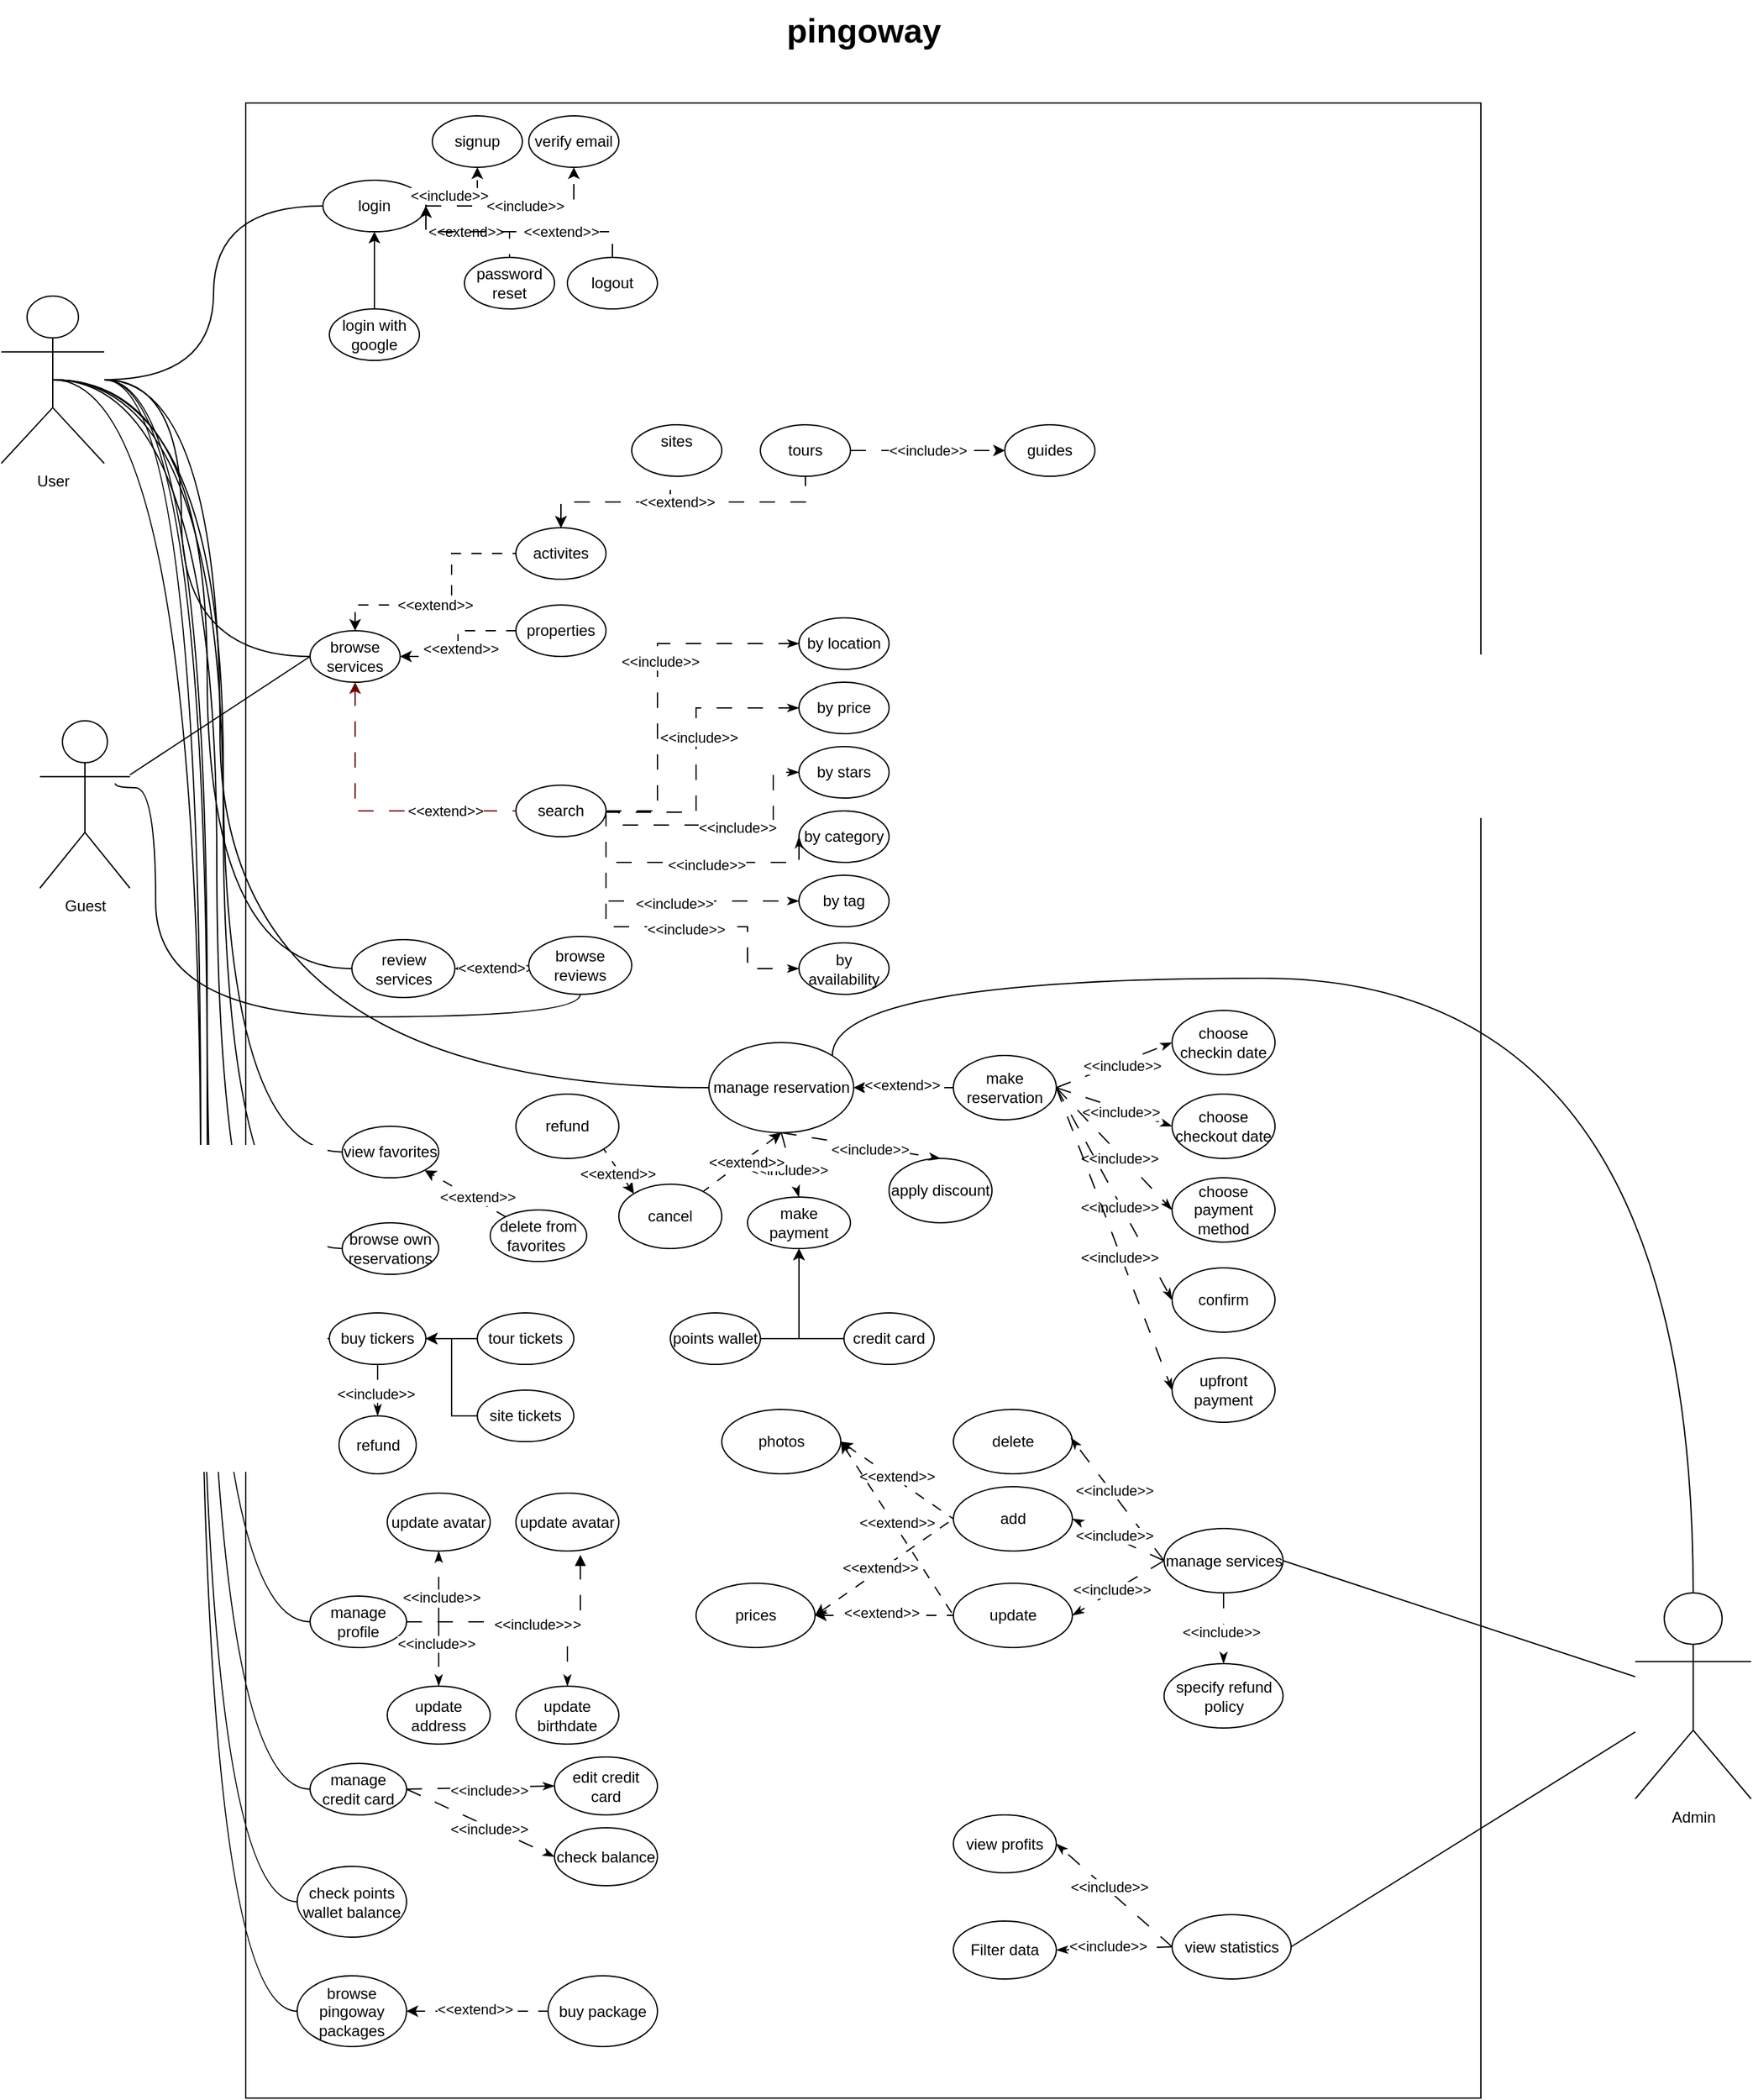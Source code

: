 <mxfile version="24.7.7">
  <diagram name="Page-1" id="PW5pZhOQbbt-pAzsFsGZ">
    <mxGraphModel dx="1273" dy="2009" grid="1" gridSize="10" guides="1" tooltips="1" connect="1" arrows="1" fold="1" page="1" pageScale="1" pageWidth="850" pageHeight="1400" math="0" shadow="0">
      <root>
        <mxCell id="0" />
        <mxCell id="1" parent="0" />
        <mxCell id="0B0eagUAXpEbYrLWP_e4-1" value="User&lt;div&gt;&lt;br&gt;&lt;/div&gt;" style="shape=umlActor;verticalLabelPosition=bottom;verticalAlign=top;html=1;" parent="1" vertex="1">
          <mxGeometry x="80" y="40" width="80" height="130" as="geometry" />
        </mxCell>
        <mxCell id="0B0eagUAXpEbYrLWP_e4-2" value="" style="rounded=0;whiteSpace=wrap;html=1;direction=south;" parent="1" vertex="1">
          <mxGeometry x="270" y="-110" width="960" height="1550" as="geometry" />
        </mxCell>
        <mxCell id="0B0eagUAXpEbYrLWP_e4-3" value="&lt;b style=&quot;font-size: 26px;&quot;&gt;&lt;font style=&quot;font-size: 26px;&quot;&gt;pingoway&lt;/font&gt;&lt;/b&gt;&lt;div style=&quot;font-size: 26px;&quot;&gt;&lt;br&gt;&lt;/div&gt;" style="text;html=1;align=center;verticalAlign=middle;resizable=0;points=[];autosize=1;strokeColor=none;fillColor=none;" parent="1" vertex="1">
          <mxGeometry x="680" y="-190" width="140" height="80" as="geometry" />
        </mxCell>
        <mxCell id="0B0eagUAXpEbYrLWP_e4-8" style="rounded=0;orthogonalLoop=1;jettySize=auto;html=1;entryX=1;entryY=0.5;entryDx=0;entryDy=0;endArrow=none;endFill=0;" parent="1" source="0B0eagUAXpEbYrLWP_e4-9" target="0B0eagUAXpEbYrLWP_e4-55" edge="1">
          <mxGeometry relative="1" as="geometry" />
        </mxCell>
        <mxCell id="f-b0QiF34DkIeUr0SExI-126" style="edgeStyle=orthogonalEdgeStyle;rounded=0;orthogonalLoop=1;jettySize=auto;html=1;entryX=1;entryY=0;entryDx=0;entryDy=0;curved=1;endArrow=none;endFill=0;" parent="1" source="0B0eagUAXpEbYrLWP_e4-9" target="0B0eagUAXpEbYrLWP_e4-32" edge="1">
          <mxGeometry relative="1" as="geometry">
            <Array as="points">
              <mxPoint x="1395" y="570" />
              <mxPoint x="726" y="570" />
            </Array>
          </mxGeometry>
        </mxCell>
        <mxCell id="0B0eagUAXpEbYrLWP_e4-9" value="Admin" style="shape=umlActor;verticalLabelPosition=bottom;verticalAlign=top;html=1;" parent="1" vertex="1">
          <mxGeometry x="1350" y="1047.5" width="90" height="160" as="geometry" />
        </mxCell>
        <mxCell id="0B0eagUAXpEbYrLWP_e4-10" value="" style="edgeStyle=orthogonalEdgeStyle;rounded=0;orthogonalLoop=1;jettySize=auto;html=1;endArrow=none;endFill=0;startArrow=classic;startFill=1;dashed=1;dashPattern=8 8;" parent="1" source="0B0eagUAXpEbYrLWP_e4-16" target="0B0eagUAXpEbYrLWP_e4-18" edge="1">
          <mxGeometry relative="1" as="geometry">
            <Array as="points">
              <mxPoint x="355" y="280" />
              <mxPoint x="430" y="280" />
              <mxPoint x="430" y="240" />
            </Array>
          </mxGeometry>
        </mxCell>
        <mxCell id="0B0eagUAXpEbYrLWP_e4-11" value="&amp;lt;&amp;lt;extend&amp;gt;&amp;gt;" style="edgeLabel;html=1;align=center;verticalAlign=middle;resizable=0;points=[];" parent="0B0eagUAXpEbYrLWP_e4-10" vertex="1" connectable="0">
          <mxGeometry x="-0.12" relative="1" as="geometry">
            <mxPoint as="offset" />
          </mxGeometry>
        </mxCell>
        <mxCell id="0B0eagUAXpEbYrLWP_e4-12" value="" style="edgeStyle=orthogonalEdgeStyle;rounded=0;orthogonalLoop=1;jettySize=auto;html=1;dashed=1;dashPattern=8 8;endArrow=none;endFill=0;startArrow=classic;startFill=1;" parent="1" source="0B0eagUAXpEbYrLWP_e4-16" target="0B0eagUAXpEbYrLWP_e4-19" edge="1">
          <mxGeometry relative="1" as="geometry" />
        </mxCell>
        <mxCell id="0B0eagUAXpEbYrLWP_e4-13" value="&amp;lt;&amp;lt;extend&amp;gt;&amp;gt;" style="edgeLabel;html=1;align=center;verticalAlign=middle;resizable=0;points=[];" parent="0B0eagUAXpEbYrLWP_e4-12" vertex="1" connectable="0">
          <mxGeometry x="-0.067" y="-2" relative="1" as="geometry">
            <mxPoint as="offset" />
          </mxGeometry>
        </mxCell>
        <mxCell id="0B0eagUAXpEbYrLWP_e4-16" value="browse services" style="ellipse;whiteSpace=wrap;html=1;" parent="1" vertex="1">
          <mxGeometry x="320" y="300" width="70" height="40" as="geometry" />
        </mxCell>
        <mxCell id="0B0eagUAXpEbYrLWP_e4-17" value="" style="edgeStyle=orthogonalEdgeStyle;rounded=0;orthogonalLoop=1;jettySize=auto;html=1;endArrow=none;endFill=0;startArrow=classic;startFill=1;dashed=1;dashPattern=12 12;" parent="1" source="0B0eagUAXpEbYrLWP_e4-18" target="0B0eagUAXpEbYrLWP_e4-25" edge="1">
          <mxGeometry relative="1" as="geometry">
            <Array as="points">
              <mxPoint x="515" y="200" />
              <mxPoint x="600" y="200" />
            </Array>
          </mxGeometry>
        </mxCell>
        <mxCell id="0B0eagUAXpEbYrLWP_e4-18" value="activites" style="ellipse;whiteSpace=wrap;html=1;" parent="1" vertex="1">
          <mxGeometry x="480" y="220" width="70" height="40" as="geometry" />
        </mxCell>
        <mxCell id="0B0eagUAXpEbYrLWP_e4-19" value="properties" style="ellipse;whiteSpace=wrap;html=1;" parent="1" vertex="1">
          <mxGeometry x="480" y="280" width="70" height="40" as="geometry" />
        </mxCell>
        <mxCell id="0B0eagUAXpEbYrLWP_e4-21" style="rounded=0;orthogonalLoop=1;jettySize=auto;html=1;entryX=0;entryY=0.5;entryDx=0;entryDy=0;endArrow=none;endFill=0;edgeStyle=orthogonalEdgeStyle;curved=1;" parent="1" source="0B0eagUAXpEbYrLWP_e4-1" target="0B0eagUAXpEbYrLWP_e4-16" edge="1">
          <mxGeometry relative="1" as="geometry">
            <mxPoint x="250" y="250" as="sourcePoint" />
            <mxPoint x="355" y="280" as="targetPoint" />
            <Array as="points">
              <mxPoint x="220" y="105" />
              <mxPoint x="220" y="320" />
            </Array>
          </mxGeometry>
        </mxCell>
        <mxCell id="0B0eagUAXpEbYrLWP_e4-22" value="search" style="ellipse;whiteSpace=wrap;html=1;" parent="1" vertex="1">
          <mxGeometry x="480" y="420" width="70" height="40" as="geometry" />
        </mxCell>
        <mxCell id="0B0eagUAXpEbYrLWP_e4-23" value="" style="edgeStyle=orthogonalEdgeStyle;rounded=0;orthogonalLoop=1;jettySize=auto;html=1;endArrow=none;endFill=0;startArrow=classic;startFill=1;dashed=1;strokeColor=#6F0000;dashPattern=12 12;fillColor=#a20025;" parent="1" source="0B0eagUAXpEbYrLWP_e4-16" target="0B0eagUAXpEbYrLWP_e4-22" edge="1">
          <mxGeometry relative="1" as="geometry">
            <Array as="points">
              <mxPoint x="355" y="440" />
            </Array>
          </mxGeometry>
        </mxCell>
        <mxCell id="0B0eagUAXpEbYrLWP_e4-24" value="&amp;lt;&amp;lt;extend&amp;gt;&amp;gt;" style="edgeLabel;html=1;align=center;verticalAlign=middle;resizable=0;points=[];" parent="0B0eagUAXpEbYrLWP_e4-23" vertex="1" connectable="0">
          <mxGeometry x="0.225" y="3" relative="1" as="geometry">
            <mxPoint x="32" y="3" as="offset" />
          </mxGeometry>
        </mxCell>
        <mxCell id="0B0eagUAXpEbYrLWP_e4-25" value="sites&lt;div&gt;&lt;br&gt;&lt;/div&gt;" style="ellipse;whiteSpace=wrap;html=1;" parent="1" vertex="1">
          <mxGeometry x="570" y="140" width="70" height="40" as="geometry" />
        </mxCell>
        <mxCell id="0B0eagUAXpEbYrLWP_e4-26" value="" style="edgeStyle=orthogonalEdgeStyle;rounded=0;orthogonalLoop=1;jettySize=auto;html=1;dashed=1;dashPattern=12 12;" parent="1" source="0B0eagUAXpEbYrLWP_e4-28" target="0B0eagUAXpEbYrLWP_e4-31" edge="1">
          <mxGeometry relative="1" as="geometry" />
        </mxCell>
        <mxCell id="0B0eagUAXpEbYrLWP_e4-27" value="&amp;lt;&amp;lt;include&amp;gt;&amp;gt;" style="edgeLabel;html=1;align=center;verticalAlign=middle;resizable=0;points=[];" parent="0B0eagUAXpEbYrLWP_e4-26" vertex="1" connectable="0">
          <mxGeometry x="0.367" relative="1" as="geometry">
            <mxPoint x="-22" as="offset" />
          </mxGeometry>
        </mxCell>
        <mxCell id="0B0eagUAXpEbYrLWP_e4-28" value="tours" style="ellipse;whiteSpace=wrap;html=1;" parent="1" vertex="1">
          <mxGeometry x="670" y="140" width="70" height="40" as="geometry" />
        </mxCell>
        <mxCell id="0B0eagUAXpEbYrLWP_e4-29" value="" style="edgeStyle=orthogonalEdgeStyle;rounded=0;orthogonalLoop=1;jettySize=auto;html=1;endArrow=none;endFill=0;startArrow=classic;startFill=1;dashed=1;dashPattern=12 12;entryX=0.5;entryY=1;entryDx=0;entryDy=0;exitX=0.5;exitY=0;exitDx=0;exitDy=0;" parent="1" source="0B0eagUAXpEbYrLWP_e4-18" target="0B0eagUAXpEbYrLWP_e4-28" edge="1">
          <mxGeometry relative="1" as="geometry">
            <mxPoint x="590" y="240" as="sourcePoint" />
            <mxPoint x="675" y="200" as="targetPoint" />
            <Array as="points">
              <mxPoint x="515" y="200" />
              <mxPoint x="705" y="200" />
            </Array>
          </mxGeometry>
        </mxCell>
        <mxCell id="0B0eagUAXpEbYrLWP_e4-30" value="&amp;lt;&amp;lt;extend&amp;gt;&amp;gt;" style="edgeLabel;html=1;align=center;verticalAlign=middle;resizable=0;points=[];" parent="0B0eagUAXpEbYrLWP_e4-29" vertex="1" connectable="0">
          <mxGeometry x="0.151" y="-3" relative="1" as="geometry">
            <mxPoint x="-23" y="-3" as="offset" />
          </mxGeometry>
        </mxCell>
        <mxCell id="0B0eagUAXpEbYrLWP_e4-31" value="guides" style="ellipse;whiteSpace=wrap;html=1;" parent="1" vertex="1">
          <mxGeometry x="860" y="140" width="70" height="40" as="geometry" />
        </mxCell>
        <mxCell id="0B0eagUAXpEbYrLWP_e4-32" value="manage reservation" style="ellipse;whiteSpace=wrap;html=1;" parent="1" vertex="1">
          <mxGeometry x="630" y="620" width="112.5" height="70" as="geometry" />
        </mxCell>
        <mxCell id="0B0eagUAXpEbYrLWP_e4-33" style="rounded=0;orthogonalLoop=1;jettySize=auto;html=1;entryX=0;entryY=0.5;entryDx=0;entryDy=0;endArrow=none;endFill=0;edgeStyle=orthogonalEdgeStyle;curved=1;" parent="1" source="0B0eagUAXpEbYrLWP_e4-1" target="0B0eagUAXpEbYrLWP_e4-32" edge="1">
          <mxGeometry relative="1" as="geometry">
            <Array as="points">
              <mxPoint x="250" y="105" />
              <mxPoint x="250" y="655" />
            </Array>
          </mxGeometry>
        </mxCell>
        <mxCell id="0B0eagUAXpEbYrLWP_e4-34" value="make payment" style="ellipse;whiteSpace=wrap;html=1;" parent="1" vertex="1">
          <mxGeometry x="660" y="740" width="80" height="40" as="geometry" />
        </mxCell>
        <mxCell id="0B0eagUAXpEbYrLWP_e4-36" value="login" style="ellipse;whiteSpace=wrap;html=1;" parent="1" vertex="1">
          <mxGeometry x="330" y="-50" width="80" height="40" as="geometry" />
        </mxCell>
        <mxCell id="0B0eagUAXpEbYrLWP_e4-37" style="rounded=0;orthogonalLoop=1;jettySize=auto;html=1;entryX=0;entryY=0.5;entryDx=0;entryDy=0;endArrow=none;endFill=0;edgeStyle=orthogonalEdgeStyle;curved=1;" parent="1" source="0B0eagUAXpEbYrLWP_e4-1" target="0B0eagUAXpEbYrLWP_e4-36" edge="1">
          <mxGeometry relative="1" as="geometry">
            <mxPoint x="240" y="290" as="sourcePoint" />
          </mxGeometry>
        </mxCell>
        <mxCell id="0B0eagUAXpEbYrLWP_e4-38" style="edgeStyle=orthogonalEdgeStyle;rounded=0;orthogonalLoop=1;jettySize=auto;html=1;entryX=0.5;entryY=1;entryDx=0;entryDy=0;" parent="1" source="0B0eagUAXpEbYrLWP_e4-39" target="0B0eagUAXpEbYrLWP_e4-34" edge="1">
          <mxGeometry relative="1" as="geometry">
            <Array as="points">
              <mxPoint x="700" y="850" />
            </Array>
          </mxGeometry>
        </mxCell>
        <mxCell id="0B0eagUAXpEbYrLWP_e4-39" value="credit card" style="ellipse;whiteSpace=wrap;html=1;" parent="1" vertex="1">
          <mxGeometry x="735" y="830" width="70" height="40" as="geometry" />
        </mxCell>
        <mxCell id="0B0eagUAXpEbYrLWP_e4-40" style="edgeStyle=orthogonalEdgeStyle;rounded=0;orthogonalLoop=1;jettySize=auto;html=1;entryX=0.5;entryY=1;entryDx=0;entryDy=0;exitX=1;exitY=0.5;exitDx=0;exitDy=0;" parent="1" source="0B0eagUAXpEbYrLWP_e4-41" target="0B0eagUAXpEbYrLWP_e4-34" edge="1">
          <mxGeometry relative="1" as="geometry">
            <mxPoint x="687.5" y="830" as="targetPoint" />
            <Array as="points">
              <mxPoint x="700" y="850" />
            </Array>
          </mxGeometry>
        </mxCell>
        <mxCell id="0B0eagUAXpEbYrLWP_e4-41" value="points wallet" style="ellipse;whiteSpace=wrap;html=1;" parent="1" vertex="1">
          <mxGeometry x="600" y="830" width="70" height="40" as="geometry" />
        </mxCell>
        <mxCell id="0B0eagUAXpEbYrLWP_e4-42" value="manage profile" style="ellipse;whiteSpace=wrap;html=1;" parent="1" vertex="1">
          <mxGeometry x="320" y="1050" width="75" height="40" as="geometry" />
        </mxCell>
        <mxCell id="0B0eagUAXpEbYrLWP_e4-43" style="rounded=0;orthogonalLoop=1;jettySize=auto;html=1;entryX=0;entryY=0.5;entryDx=0;entryDy=0;endArrow=none;endFill=0;edgeStyle=orthogonalEdgeStyle;curved=1;" parent="1" source="0B0eagUAXpEbYrLWP_e4-1" target="0B0eagUAXpEbYrLWP_e4-42" edge="1">
          <mxGeometry relative="1" as="geometry" />
        </mxCell>
        <mxCell id="0B0eagUAXpEbYrLWP_e4-45" value="" style="edgeStyle=orthogonalEdgeStyle;rounded=0;orthogonalLoop=1;jettySize=auto;html=1;endArrow=none;endFill=0;startArrow=classic;startFill=1;dashed=1;dashPattern=12 12;" parent="1" source="0B0eagUAXpEbYrLWP_e4-47" target="0B0eagUAXpEbYrLWP_e4-54" edge="1">
          <mxGeometry relative="1" as="geometry" />
        </mxCell>
        <mxCell id="0B0eagUAXpEbYrLWP_e4-46" value="&amp;lt;&amp;lt;extend&amp;gt;&amp;gt;" style="edgeLabel;html=1;align=center;verticalAlign=middle;resizable=0;points=[];" parent="0B0eagUAXpEbYrLWP_e4-45" vertex="1" connectable="0">
          <mxGeometry x="0.117" y="-2" relative="1" as="geometry">
            <mxPoint as="offset" />
          </mxGeometry>
        </mxCell>
        <mxCell id="0B0eagUAXpEbYrLWP_e4-47" value="review services" style="ellipse;whiteSpace=wrap;html=1;" parent="1" vertex="1">
          <mxGeometry x="352.5" y="540" width="80" height="45" as="geometry" />
        </mxCell>
        <mxCell id="0B0eagUAXpEbYrLWP_e4-49" style="rounded=0;orthogonalLoop=1;jettySize=auto;html=1;entryX=0.5;entryY=0.5;entryDx=0;entryDy=0;entryPerimeter=0;endArrow=none;endFill=0;edgeStyle=orthogonalEdgeStyle;curved=1;" parent="1" source="0B0eagUAXpEbYrLWP_e4-47" target="0B0eagUAXpEbYrLWP_e4-1" edge="1">
          <mxGeometry relative="1" as="geometry">
            <Array as="points">
              <mxPoint x="240" y="563" />
              <mxPoint x="240" y="105" />
            </Array>
          </mxGeometry>
        </mxCell>
        <mxCell id="0B0eagUAXpEbYrLWP_e4-50" value="" style="rounded=0;orthogonalLoop=1;jettySize=auto;html=1;endArrow=none;endFill=0;entryX=1;entryY=0.5;entryDx=0;entryDy=0;" parent="1" source="0B0eagUAXpEbYrLWP_e4-9" target="f-b0QiF34DkIeUr0SExI-119" edge="1">
          <mxGeometry relative="1" as="geometry">
            <mxPoint x="1030" y="1150.5" as="sourcePoint" />
            <mxPoint x="1330" y="1020" as="targetPoint" />
          </mxGeometry>
        </mxCell>
        <mxCell id="0B0eagUAXpEbYrLWP_e4-52" value="browse own&lt;div&gt;reservations&lt;/div&gt;" style="ellipse;whiteSpace=wrap;html=1;" parent="1" vertex="1">
          <mxGeometry x="345" y="760" width="75" height="40" as="geometry" />
        </mxCell>
        <mxCell id="0B0eagUAXpEbYrLWP_e4-53" style="rounded=0;orthogonalLoop=1;jettySize=auto;html=1;entryX=0;entryY=0.5;entryDx=0;entryDy=0;endArrow=none;endFill=0;exitX=0.5;exitY=0.5;exitDx=0;exitDy=0;exitPerimeter=0;edgeStyle=orthogonalEdgeStyle;curved=1;" parent="1" source="0B0eagUAXpEbYrLWP_e4-1" target="0B0eagUAXpEbYrLWP_e4-52" edge="1">
          <mxGeometry relative="1" as="geometry">
            <mxPoint x="212" y="110" as="sourcePoint" />
          </mxGeometry>
        </mxCell>
        <mxCell id="0B0eagUAXpEbYrLWP_e4-54" value="browse reviews" style="ellipse;whiteSpace=wrap;html=1;" parent="1" vertex="1">
          <mxGeometry x="490" y="537.5" width="80" height="45" as="geometry" />
        </mxCell>
        <mxCell id="0B0eagUAXpEbYrLWP_e4-55" value="view statistics" style="ellipse;whiteSpace=wrap;html=1;" parent="1" vertex="1">
          <mxGeometry x="990" y="1297.5" width="92.5" height="50" as="geometry" />
        </mxCell>
        <mxCell id="7iT_NpZirMBeT9E2yEck-1" value="" style="edgeStyle=orthogonalEdgeStyle;rounded=0;orthogonalLoop=1;jettySize=auto;html=1;endArrow=classicThin;endFill=1;startArrow=none;startFill=0;dashed=1;dashPattern=12 12;exitX=1;exitY=0.5;exitDx=0;exitDy=0;" parent="1" source="0B0eagUAXpEbYrLWP_e4-42" target="7iT_NpZirMBeT9E2yEck-3" edge="1">
          <mxGeometry relative="1" as="geometry">
            <mxPoint x="464" y="970" as="sourcePoint" />
          </mxGeometry>
        </mxCell>
        <mxCell id="7iT_NpZirMBeT9E2yEck-2" value="&amp;lt;&amp;lt;include&amp;gt;&amp;gt;" style="edgeLabel;html=1;align=center;verticalAlign=middle;resizable=0;points=[];" parent="7iT_NpZirMBeT9E2yEck-1" vertex="1" connectable="0">
          <mxGeometry x="0.117" y="-2" relative="1" as="geometry">
            <mxPoint as="offset" />
          </mxGeometry>
        </mxCell>
        <mxCell id="7iT_NpZirMBeT9E2yEck-3" value="update avatar" style="ellipse;whiteSpace=wrap;html=1;" parent="1" vertex="1">
          <mxGeometry x="380" y="970" width="80" height="45" as="geometry" />
        </mxCell>
        <mxCell id="f-b0QiF34DkIeUr0SExI-2" value="update avatar" style="ellipse;whiteSpace=wrap;html=1;" parent="1" vertex="1">
          <mxGeometry x="480" y="970" width="80" height="45" as="geometry" />
        </mxCell>
        <mxCell id="f-b0QiF34DkIeUr0SExI-4" value="" style="edgeStyle=orthogonalEdgeStyle;rounded=0;orthogonalLoop=1;jettySize=auto;html=1;endArrow=block;endFill=1;startArrow=none;startFill=0;dashed=1;dashPattern=12 12;entryX=0.626;entryY=1.067;entryDx=0;entryDy=0;entryPerimeter=0;exitX=1;exitY=0.5;exitDx=0;exitDy=0;" parent="1" source="0B0eagUAXpEbYrLWP_e4-42" target="f-b0QiF34DkIeUr0SExI-2" edge="1">
          <mxGeometry relative="1" as="geometry">
            <mxPoint x="487.5" y="1080" as="sourcePoint" />
            <mxPoint x="524.5" y="1020" as="targetPoint" />
          </mxGeometry>
        </mxCell>
        <mxCell id="f-b0QiF34DkIeUr0SExI-5" value="&amp;lt;&amp;lt;include&amp;gt;&amp;gt;" style="edgeLabel;html=1;align=center;verticalAlign=middle;resizable=0;points=[];" parent="f-b0QiF34DkIeUr0SExI-4" vertex="1" connectable="0">
          <mxGeometry x="0.117" y="-2" relative="1" as="geometry">
            <mxPoint as="offset" />
          </mxGeometry>
        </mxCell>
        <mxCell id="f-b0QiF34DkIeUr0SExI-6" value="update address" style="ellipse;whiteSpace=wrap;html=1;" parent="1" vertex="1">
          <mxGeometry x="380" y="1120" width="80" height="45" as="geometry" />
        </mxCell>
        <mxCell id="f-b0QiF34DkIeUr0SExI-7" value="" style="edgeStyle=orthogonalEdgeStyle;rounded=0;orthogonalLoop=1;jettySize=auto;html=1;endArrow=classicThin;endFill=1;startArrow=none;startFill=0;dashed=1;dashPattern=12 12;exitX=1;exitY=0.5;exitDx=0;exitDy=0;" parent="1" source="0B0eagUAXpEbYrLWP_e4-42" target="f-b0QiF34DkIeUr0SExI-6" edge="1">
          <mxGeometry relative="1" as="geometry">
            <mxPoint x="474.5" y="1142" as="sourcePoint" />
            <mxPoint x="609.5" y="1090" as="targetPoint" />
          </mxGeometry>
        </mxCell>
        <mxCell id="f-b0QiF34DkIeUr0SExI-8" value="&amp;lt;&amp;lt;include&amp;gt;&amp;gt;" style="edgeLabel;html=1;align=center;verticalAlign=middle;resizable=0;points=[];" parent="f-b0QiF34DkIeUr0SExI-7" vertex="1" connectable="0">
          <mxGeometry x="0.117" y="-2" relative="1" as="geometry">
            <mxPoint as="offset" />
          </mxGeometry>
        </mxCell>
        <mxCell id="f-b0QiF34DkIeUr0SExI-9" value="update birthdate" style="ellipse;whiteSpace=wrap;html=1;" parent="1" vertex="1">
          <mxGeometry x="480" y="1120" width="80" height="45" as="geometry" />
        </mxCell>
        <mxCell id="f-b0QiF34DkIeUr0SExI-10" value="" style="edgeStyle=orthogonalEdgeStyle;rounded=0;orthogonalLoop=1;jettySize=auto;html=1;endArrow=classicThin;endFill=1;startArrow=none;startFill=0;dashed=1;dashPattern=12 12;" parent="1" source="0B0eagUAXpEbYrLWP_e4-42" target="f-b0QiF34DkIeUr0SExI-9" edge="1">
          <mxGeometry relative="1" as="geometry">
            <mxPoint x="454.49" y="1090" as="sourcePoint" />
            <mxPoint x="479.49" y="1140" as="targetPoint" />
          </mxGeometry>
        </mxCell>
        <mxCell id="f-b0QiF34DkIeUr0SExI-11" value="&amp;lt;&amp;lt;include&amp;gt;&amp;gt;" style="edgeLabel;html=1;align=center;verticalAlign=middle;resizable=0;points=[];" parent="f-b0QiF34DkIeUr0SExI-10" vertex="1" connectable="0">
          <mxGeometry x="0.117" y="-2" relative="1" as="geometry">
            <mxPoint as="offset" />
          </mxGeometry>
        </mxCell>
        <mxCell id="f-b0QiF34DkIeUr0SExI-13" style="rounded=0;orthogonalLoop=1;jettySize=auto;html=1;entryX=0;entryY=0.5;entryDx=0;entryDy=0;startArrow=none;startFill=0;endArrow=none;endFill=0;" parent="1" source="f-b0QiF34DkIeUr0SExI-12" target="0B0eagUAXpEbYrLWP_e4-16" edge="1">
          <mxGeometry relative="1" as="geometry" />
        </mxCell>
        <mxCell id="f-b0QiF34DkIeUr0SExI-12" value="&lt;div&gt;Guest&lt;/div&gt;&lt;div&gt;&lt;br&gt;&lt;/div&gt;" style="shape=umlActor;verticalLabelPosition=bottom;verticalAlign=top;html=1;" parent="1" vertex="1">
          <mxGeometry x="110" y="370" width="70" height="130" as="geometry" />
        </mxCell>
        <mxCell id="f-b0QiF34DkIeUr0SExI-14" style="rounded=0;orthogonalLoop=1;jettySize=auto;html=1;startArrow=none;startFill=0;exitX=0.836;exitY=0.374;exitDx=0;exitDy=0;exitPerimeter=0;endArrow=none;endFill=0;edgeStyle=orthogonalEdgeStyle;curved=1;entryX=0.5;entryY=1;entryDx=0;entryDy=0;" parent="1" source="f-b0QiF34DkIeUr0SExI-12" target="0B0eagUAXpEbYrLWP_e4-54" edge="1">
          <mxGeometry relative="1" as="geometry">
            <mxPoint x="210" y="392" as="sourcePoint" />
            <mxPoint x="330" y="330" as="targetPoint" />
            <Array as="points">
              <mxPoint x="200" y="422" />
              <mxPoint x="200" y="600" />
              <mxPoint x="530" y="600" />
            </Array>
          </mxGeometry>
        </mxCell>
        <mxCell id="f-b0QiF34DkIeUr0SExI-15" value="&lt;div&gt;signup&lt;/div&gt;" style="ellipse;whiteSpace=wrap;html=1;" parent="1" vertex="1">
          <mxGeometry x="415" y="-100" width="70" height="40" as="geometry" />
        </mxCell>
        <mxCell id="f-b0QiF34DkIeUr0SExI-16" value="" style="edgeStyle=orthogonalEdgeStyle;rounded=0;orthogonalLoop=1;jettySize=auto;html=1;dashed=1;dashPattern=12 12;entryX=0.5;entryY=1;entryDx=0;entryDy=0;" parent="1" source="0B0eagUAXpEbYrLWP_e4-36" target="f-b0QiF34DkIeUr0SExI-15" edge="1">
          <mxGeometry relative="1" as="geometry">
            <mxPoint x="490" y="-1" as="sourcePoint" />
            <mxPoint x="610" y="-1" as="targetPoint" />
          </mxGeometry>
        </mxCell>
        <mxCell id="f-b0QiF34DkIeUr0SExI-17" value="&amp;lt;&amp;lt;include&amp;gt;&amp;gt;" style="edgeLabel;html=1;align=center;verticalAlign=middle;resizable=0;points=[];" parent="f-b0QiF34DkIeUr0SExI-16" vertex="1" connectable="0">
          <mxGeometry x="0.367" relative="1" as="geometry">
            <mxPoint x="-22" as="offset" />
          </mxGeometry>
        </mxCell>
        <mxCell id="f-b0QiF34DkIeUr0SExI-18" value="&lt;div&gt;verify email&lt;/div&gt;" style="ellipse;whiteSpace=wrap;html=1;" parent="1" vertex="1">
          <mxGeometry x="490" y="-100" width="70" height="40" as="geometry" />
        </mxCell>
        <mxCell id="f-b0QiF34DkIeUr0SExI-19" value="" style="edgeStyle=orthogonalEdgeStyle;rounded=0;orthogonalLoop=1;jettySize=auto;html=1;dashed=1;dashPattern=12 12;entryX=0.5;entryY=1;entryDx=0;entryDy=0;exitX=1;exitY=0.5;exitDx=0;exitDy=0;" parent="1" source="0B0eagUAXpEbYrLWP_e4-36" target="f-b0QiF34DkIeUr0SExI-18" edge="1">
          <mxGeometry relative="1" as="geometry">
            <mxPoint x="475" y="10" as="sourcePoint" />
            <mxPoint x="710" y="149" as="targetPoint" />
            <Array as="points">
              <mxPoint x="525" y="-30" />
            </Array>
          </mxGeometry>
        </mxCell>
        <mxCell id="f-b0QiF34DkIeUr0SExI-20" value="&amp;lt;&amp;lt;include&amp;gt;&amp;gt;" style="edgeLabel;html=1;align=center;verticalAlign=middle;resizable=0;points=[];" parent="f-b0QiF34DkIeUr0SExI-19" vertex="1" connectable="0">
          <mxGeometry x="0.367" relative="1" as="geometry">
            <mxPoint x="-22" as="offset" />
          </mxGeometry>
        </mxCell>
        <mxCell id="f-b0QiF34DkIeUr0SExI-24" value="&lt;div&gt;password reset&lt;/div&gt;" style="ellipse;whiteSpace=wrap;html=1;" parent="1" vertex="1">
          <mxGeometry x="440" y="10" width="70" height="40" as="geometry" />
        </mxCell>
        <mxCell id="f-b0QiF34DkIeUr0SExI-26" value="" style="edgeStyle=orthogonalEdgeStyle;rounded=0;orthogonalLoop=1;jettySize=auto;html=1;endArrow=none;endFill=0;startArrow=classic;startFill=1;dashed=1;dashPattern=12 12;entryX=0.5;entryY=0;entryDx=0;entryDy=0;exitX=1;exitY=0.5;exitDx=0;exitDy=0;" parent="1" source="0B0eagUAXpEbYrLWP_e4-36" target="f-b0QiF34DkIeUr0SExI-24" edge="1">
          <mxGeometry relative="1" as="geometry">
            <mxPoint x="349.99" y="110" as="sourcePoint" />
            <mxPoint x="539.99" y="70" as="targetPoint" />
            <Array as="points">
              <mxPoint x="410" y="-10" />
              <mxPoint x="475" y="-10" />
            </Array>
          </mxGeometry>
        </mxCell>
        <mxCell id="f-b0QiF34DkIeUr0SExI-27" value="&amp;lt;&amp;lt;extend&amp;gt;&amp;gt;" style="edgeLabel;html=1;align=center;verticalAlign=middle;resizable=0;points=[];" parent="f-b0QiF34DkIeUr0SExI-26" vertex="1" connectable="0">
          <mxGeometry x="0.151" y="-3" relative="1" as="geometry">
            <mxPoint x="-10" y="-3" as="offset" />
          </mxGeometry>
        </mxCell>
        <mxCell id="f-b0QiF34DkIeUr0SExI-28" value="&lt;div&gt;logout&lt;/div&gt;" style="ellipse;whiteSpace=wrap;html=1;" parent="1" vertex="1">
          <mxGeometry x="520" y="10" width="70" height="40" as="geometry" />
        </mxCell>
        <mxCell id="f-b0QiF34DkIeUr0SExI-29" value="" style="edgeStyle=orthogonalEdgeStyle;rounded=0;orthogonalLoop=1;jettySize=auto;html=1;endArrow=none;endFill=0;startArrow=classic;startFill=1;dashed=1;dashPattern=12 12;entryX=0.5;entryY=0;entryDx=0;entryDy=0;exitX=1;exitY=0.5;exitDx=0;exitDy=0;" parent="1" source="0B0eagUAXpEbYrLWP_e4-36" target="f-b0QiF34DkIeUr0SExI-28" edge="1">
          <mxGeometry relative="1" as="geometry">
            <mxPoint x="504.98" y="-30" as="sourcePoint" />
            <mxPoint x="569.98" y="10" as="targetPoint" />
            <Array as="points">
              <mxPoint x="410" y="-10" />
              <mxPoint x="555" y="-10" />
            </Array>
          </mxGeometry>
        </mxCell>
        <mxCell id="f-b0QiF34DkIeUr0SExI-30" value="&amp;lt;&amp;lt;extend&amp;gt;&amp;gt;" style="edgeLabel;html=1;align=center;verticalAlign=middle;resizable=0;points=[];" parent="f-b0QiF34DkIeUr0SExI-29" vertex="1" connectable="0">
          <mxGeometry x="0.151" y="-3" relative="1" as="geometry">
            <mxPoint x="18" y="-3" as="offset" />
          </mxGeometry>
        </mxCell>
        <mxCell id="f-b0QiF34DkIeUr0SExI-34" style="edgeStyle=orthogonalEdgeStyle;rounded=0;orthogonalLoop=1;jettySize=auto;html=1;entryX=0.5;entryY=1;entryDx=0;entryDy=0;" parent="1" source="f-b0QiF34DkIeUr0SExI-31" target="0B0eagUAXpEbYrLWP_e4-36" edge="1">
          <mxGeometry relative="1" as="geometry" />
        </mxCell>
        <mxCell id="f-b0QiF34DkIeUr0SExI-31" value="&lt;div&gt;login with google&lt;/div&gt;" style="ellipse;whiteSpace=wrap;html=1;" parent="1" vertex="1">
          <mxGeometry x="335" y="50" width="70" height="40" as="geometry" />
        </mxCell>
        <mxCell id="f-b0QiF34DkIeUr0SExI-35" value="by category&lt;span style=&quot;color: rgba(0, 0, 0, 0); font-family: monospace; font-size: 0px; text-align: start; text-wrap: nowrap;&quot;&gt;%3CmxGraphModel%3E%3Croot%3E%3CmxCell%20id%3D%220%22%2F%3E%3CmxCell%20id%3D%221%22%20parent%3D%220%22%2F%3E%3CmxCell%20id%3D%222%22%20value%3D%22search%22%20style%3D%22ellipse%3BwhiteSpace%3Dwrap%3Bhtml%3D1%3B%22%20vertex%3D%221%22%20parent%3D%221%22%3E%3CmxGeometry%20x%3D%22480%22%20y%3D%22420%22%20width%3D%2270%22%20height%3D%2240%22%20as%3D%22geometry%22%2F%3E%3C%2FmxCell%3E%3C%2Froot%3E%3C%2FmxGraphModel%3E&lt;/span&gt;" style="ellipse;whiteSpace=wrap;html=1;" parent="1" vertex="1">
          <mxGeometry x="700" y="440" width="70" height="40" as="geometry" />
        </mxCell>
        <mxCell id="f-b0QiF34DkIeUr0SExI-36" value="by tag" style="ellipse;whiteSpace=wrap;html=1;" parent="1" vertex="1">
          <mxGeometry x="700" y="490" width="70" height="40" as="geometry" />
        </mxCell>
        <mxCell id="f-b0QiF34DkIeUr0SExI-37" value="by availability" style="ellipse;whiteSpace=wrap;html=1;" parent="1" vertex="1">
          <mxGeometry x="700" y="542.5" width="70" height="40" as="geometry" />
        </mxCell>
        <mxCell id="f-b0QiF34DkIeUr0SExI-38" value="by stars" style="ellipse;whiteSpace=wrap;html=1;" parent="1" vertex="1">
          <mxGeometry x="700" y="390" width="70" height="40" as="geometry" />
        </mxCell>
        <mxCell id="f-b0QiF34DkIeUr0SExI-39" value="by price" style="ellipse;whiteSpace=wrap;html=1;" parent="1" vertex="1">
          <mxGeometry x="700" y="340" width="70" height="40" as="geometry" />
        </mxCell>
        <mxCell id="f-b0QiF34DkIeUr0SExI-40" value="by location" style="ellipse;whiteSpace=wrap;html=1;" parent="1" vertex="1">
          <mxGeometry x="700" y="290" width="70" height="40" as="geometry" />
        </mxCell>
        <mxCell id="f-b0QiF34DkIeUr0SExI-41" value="" style="edgeStyle=orthogonalEdgeStyle;rounded=0;orthogonalLoop=1;jettySize=auto;html=1;endArrow=classicThin;endFill=1;startArrow=none;startFill=0;dashed=1;dashPattern=12 12;entryX=0;entryY=0.5;entryDx=0;entryDy=0;exitX=1;exitY=0.5;exitDx=0;exitDy=0;" parent="1" source="0B0eagUAXpEbYrLWP_e4-22" target="f-b0QiF34DkIeUr0SExI-40" edge="1">
          <mxGeometry relative="1" as="geometry">
            <mxPoint x="472" y="470" as="sourcePoint" />
            <mxPoint x="597" y="520" as="targetPoint" />
            <Array as="points">
              <mxPoint x="590" y="440" />
              <mxPoint x="590" y="310" />
            </Array>
          </mxGeometry>
        </mxCell>
        <mxCell id="f-b0QiF34DkIeUr0SExI-42" value="&amp;lt;&amp;lt;include&amp;gt;&amp;gt;" style="edgeLabel;html=1;align=center;verticalAlign=middle;resizable=0;points=[];" parent="f-b0QiF34DkIeUr0SExI-41" vertex="1" connectable="0">
          <mxGeometry x="0.117" y="-2" relative="1" as="geometry">
            <mxPoint as="offset" />
          </mxGeometry>
        </mxCell>
        <mxCell id="f-b0QiF34DkIeUr0SExI-43" value="" style="edgeStyle=orthogonalEdgeStyle;rounded=0;orthogonalLoop=1;jettySize=auto;html=1;endArrow=classicThin;endFill=1;startArrow=none;startFill=0;dashed=1;dashPattern=12 12;entryX=0;entryY=0.5;entryDx=0;entryDy=0;" parent="1" target="f-b0QiF34DkIeUr0SExI-39" edge="1">
          <mxGeometry relative="1" as="geometry">
            <mxPoint x="550" y="440" as="sourcePoint" />
            <mxPoint x="640" y="320" as="targetPoint" />
            <Array as="points">
              <mxPoint x="550" y="441" />
              <mxPoint x="620" y="441" />
              <mxPoint x="620" y="360" />
            </Array>
          </mxGeometry>
        </mxCell>
        <mxCell id="f-b0QiF34DkIeUr0SExI-44" value="&amp;lt;&amp;lt;include&amp;gt;&amp;gt;" style="edgeLabel;html=1;align=center;verticalAlign=middle;resizable=0;points=[];" parent="f-b0QiF34DkIeUr0SExI-43" vertex="1" connectable="0">
          <mxGeometry x="0.117" y="-2" relative="1" as="geometry">
            <mxPoint as="offset" />
          </mxGeometry>
        </mxCell>
        <mxCell id="f-b0QiF34DkIeUr0SExI-45" value="" style="edgeStyle=orthogonalEdgeStyle;rounded=0;orthogonalLoop=1;jettySize=auto;html=1;endArrow=classicThin;endFill=1;startArrow=none;startFill=0;dashed=1;dashPattern=12 12;entryX=0;entryY=0.5;entryDx=0;entryDy=0;exitX=1;exitY=0.5;exitDx=0;exitDy=0;" parent="1" source="0B0eagUAXpEbYrLWP_e4-22" target="f-b0QiF34DkIeUr0SExI-38" edge="1">
          <mxGeometry relative="1" as="geometry">
            <mxPoint x="560" y="450" as="sourcePoint" />
            <mxPoint x="710" y="370" as="targetPoint" />
            <Array as="points">
              <mxPoint x="560" y="440" />
              <mxPoint x="560" y="451" />
              <mxPoint x="680" y="451" />
              <mxPoint x="680" y="410" />
            </Array>
          </mxGeometry>
        </mxCell>
        <mxCell id="f-b0QiF34DkIeUr0SExI-46" value="&amp;lt;&amp;lt;include&amp;gt;&amp;gt;" style="edgeLabel;html=1;align=center;verticalAlign=middle;resizable=0;points=[];" parent="f-b0QiF34DkIeUr0SExI-45" vertex="1" connectable="0">
          <mxGeometry x="0.117" y="-2" relative="1" as="geometry">
            <mxPoint as="offset" />
          </mxGeometry>
        </mxCell>
        <mxCell id="f-b0QiF34DkIeUr0SExI-47" value="" style="edgeStyle=orthogonalEdgeStyle;rounded=0;orthogonalLoop=1;jettySize=auto;html=1;endArrow=classicThin;endFill=1;startArrow=none;startFill=0;dashed=1;dashPattern=12 12;entryX=0;entryY=0.5;entryDx=0;entryDy=0;exitX=1;exitY=0.5;exitDx=0;exitDy=0;" parent="1" source="0B0eagUAXpEbYrLWP_e4-22" target="f-b0QiF34DkIeUr0SExI-35" edge="1">
          <mxGeometry relative="1" as="geometry">
            <mxPoint x="550" y="480" as="sourcePoint" />
            <mxPoint x="700" y="450" as="targetPoint" />
            <Array as="points">
              <mxPoint x="550" y="480" />
              <mxPoint x="700" y="480" />
            </Array>
          </mxGeometry>
        </mxCell>
        <mxCell id="f-b0QiF34DkIeUr0SExI-48" value="&amp;lt;&amp;lt;include&amp;gt;&amp;gt;" style="edgeLabel;html=1;align=center;verticalAlign=middle;resizable=0;points=[];" parent="f-b0QiF34DkIeUr0SExI-47" vertex="1" connectable="0">
          <mxGeometry x="0.117" y="-2" relative="1" as="geometry">
            <mxPoint as="offset" />
          </mxGeometry>
        </mxCell>
        <mxCell id="f-b0QiF34DkIeUr0SExI-49" value="" style="edgeStyle=orthogonalEdgeStyle;rounded=0;orthogonalLoop=1;jettySize=auto;html=1;endArrow=classicThin;endFill=1;startArrow=none;startFill=0;dashed=1;dashPattern=12 12;entryX=0;entryY=0.5;entryDx=0;entryDy=0;exitX=1;exitY=0.5;exitDx=0;exitDy=0;" parent="1" source="0B0eagUAXpEbYrLWP_e4-22" target="f-b0QiF34DkIeUr0SExI-36" edge="1">
          <mxGeometry relative="1" as="geometry">
            <mxPoint x="560" y="450" as="sourcePoint" />
            <mxPoint x="710" y="470" as="targetPoint" />
            <Array as="points">
              <mxPoint x="550" y="510" />
            </Array>
          </mxGeometry>
        </mxCell>
        <mxCell id="f-b0QiF34DkIeUr0SExI-50" value="&amp;lt;&amp;lt;include&amp;gt;&amp;gt;" style="edgeLabel;html=1;align=center;verticalAlign=middle;resizable=0;points=[];" parent="f-b0QiF34DkIeUr0SExI-49" vertex="1" connectable="0">
          <mxGeometry x="0.117" y="-2" relative="1" as="geometry">
            <mxPoint as="offset" />
          </mxGeometry>
        </mxCell>
        <mxCell id="f-b0QiF34DkIeUr0SExI-51" value="" style="edgeStyle=orthogonalEdgeStyle;rounded=0;orthogonalLoop=1;jettySize=auto;html=1;endArrow=classicThin;endFill=1;startArrow=none;startFill=0;dashed=1;dashPattern=12 12;entryX=0;entryY=0.5;entryDx=0;entryDy=0;exitX=1;exitY=0.5;exitDx=0;exitDy=0;" parent="1" source="0B0eagUAXpEbYrLWP_e4-22" target="f-b0QiF34DkIeUr0SExI-37" edge="1">
          <mxGeometry relative="1" as="geometry">
            <mxPoint x="560" y="450" as="sourcePoint" />
            <mxPoint x="710" y="520" as="targetPoint" />
            <Array as="points">
              <mxPoint x="550" y="530" />
              <mxPoint x="660" y="530" />
              <mxPoint x="660" y="562" />
            </Array>
          </mxGeometry>
        </mxCell>
        <mxCell id="f-b0QiF34DkIeUr0SExI-52" value="&amp;lt;&amp;lt;include&amp;gt;&amp;gt;" style="edgeLabel;html=1;align=center;verticalAlign=middle;resizable=0;points=[];" parent="f-b0QiF34DkIeUr0SExI-51" vertex="1" connectable="0">
          <mxGeometry x="0.117" y="-2" relative="1" as="geometry">
            <mxPoint as="offset" />
          </mxGeometry>
        </mxCell>
        <mxCell id="f-b0QiF34DkIeUr0SExI-54" value="" style="rounded=0;orthogonalLoop=1;jettySize=auto;html=1;endArrow=none;endFill=0;startArrow=classic;startFill=1;dashed=1;dashPattern=8 8;exitX=1;exitY=0.5;exitDx=0;exitDy=0;entryX=0;entryY=0.5;entryDx=0;entryDy=0;" parent="1" source="0B0eagUAXpEbYrLWP_e4-32" target="f-b0QiF34DkIeUr0SExI-56" edge="1">
          <mxGeometry relative="1" as="geometry">
            <mxPoint x="677.5" y="620" as="sourcePoint" />
            <mxPoint x="790" y="640" as="targetPoint" />
          </mxGeometry>
        </mxCell>
        <mxCell id="f-b0QiF34DkIeUr0SExI-55" value="&amp;lt;&amp;lt;extend&amp;gt;&amp;gt;" style="edgeLabel;html=1;align=center;verticalAlign=middle;resizable=0;points=[];" parent="f-b0QiF34DkIeUr0SExI-54" vertex="1" connectable="0">
          <mxGeometry x="-0.05" y="2" relative="1" as="geometry">
            <mxPoint as="offset" />
          </mxGeometry>
        </mxCell>
        <mxCell id="f-b0QiF34DkIeUr0SExI-56" value="make reservation" style="ellipse;whiteSpace=wrap;html=1;" parent="1" vertex="1">
          <mxGeometry x="820" y="630" width="80" height="50" as="geometry" />
        </mxCell>
        <mxCell id="f-b0QiF34DkIeUr0SExI-57" value="choose checkin date" style="ellipse;whiteSpace=wrap;html=1;" parent="1" vertex="1">
          <mxGeometry x="990" y="595" width="80" height="50" as="geometry" />
        </mxCell>
        <mxCell id="f-b0QiF34DkIeUr0SExI-58" value="" style="rounded=0;orthogonalLoop=1;jettySize=auto;html=1;endArrow=classicThin;endFill=1;startArrow=none;startFill=0;dashed=1;dashPattern=12 12;entryX=0;entryY=0.5;entryDx=0;entryDy=0;exitX=1;exitY=0.5;exitDx=0;exitDy=0;" parent="1" source="f-b0QiF34DkIeUr0SExI-56" target="f-b0QiF34DkIeUr0SExI-57" edge="1">
          <mxGeometry relative="1" as="geometry">
            <mxPoint x="970" y="680" as="sourcePoint" />
            <mxPoint x="1095" y="730" as="targetPoint" />
          </mxGeometry>
        </mxCell>
        <mxCell id="f-b0QiF34DkIeUr0SExI-59" value="&amp;lt;&amp;lt;include&amp;gt;&amp;gt;" style="edgeLabel;html=1;align=center;verticalAlign=middle;resizable=0;points=[];" parent="f-b0QiF34DkIeUr0SExI-58" vertex="1" connectable="0">
          <mxGeometry x="0.117" y="-2" relative="1" as="geometry">
            <mxPoint as="offset" />
          </mxGeometry>
        </mxCell>
        <mxCell id="f-b0QiF34DkIeUr0SExI-60" value="choose checkout date" style="ellipse;whiteSpace=wrap;html=1;" parent="1" vertex="1">
          <mxGeometry x="990" y="660" width="80" height="50" as="geometry" />
        </mxCell>
        <mxCell id="f-b0QiF34DkIeUr0SExI-62" value="" style="rounded=0;orthogonalLoop=1;jettySize=auto;html=1;endArrow=classicThin;endFill=1;startArrow=none;startFill=0;dashed=1;dashPattern=12 12;entryX=0;entryY=0.5;entryDx=0;entryDy=0;exitX=1;exitY=0.5;exitDx=0;exitDy=0;" parent="1" source="f-b0QiF34DkIeUr0SExI-56" target="f-b0QiF34DkIeUr0SExI-60" edge="1">
          <mxGeometry relative="1" as="geometry">
            <mxPoint x="970" y="694.69" as="sourcePoint" />
            <mxPoint x="1050" y="694.69" as="targetPoint" />
          </mxGeometry>
        </mxCell>
        <mxCell id="f-b0QiF34DkIeUr0SExI-63" value="&amp;lt;&amp;lt;include&amp;gt;&amp;gt;" style="edgeLabel;html=1;align=center;verticalAlign=middle;resizable=0;points=[];" parent="f-b0QiF34DkIeUr0SExI-62" vertex="1" connectable="0">
          <mxGeometry x="0.117" y="-2" relative="1" as="geometry">
            <mxPoint as="offset" />
          </mxGeometry>
        </mxCell>
        <mxCell id="f-b0QiF34DkIeUr0SExI-64" value="choose payment method" style="ellipse;whiteSpace=wrap;html=1;" parent="1" vertex="1">
          <mxGeometry x="990" y="725" width="80" height="50" as="geometry" />
        </mxCell>
        <mxCell id="f-b0QiF34DkIeUr0SExI-65" value="" style="rounded=0;orthogonalLoop=1;jettySize=auto;html=1;endArrow=classicThin;endFill=1;startArrow=none;startFill=0;dashed=1;dashPattern=12 12;entryX=0;entryY=0.5;entryDx=0;entryDy=0;exitX=1;exitY=0.5;exitDx=0;exitDy=0;" parent="1" source="f-b0QiF34DkIeUr0SExI-56" target="f-b0QiF34DkIeUr0SExI-64" edge="1">
          <mxGeometry relative="1" as="geometry">
            <mxPoint x="970" y="710" as="sourcePoint" />
            <mxPoint x="1050" y="775" as="targetPoint" />
          </mxGeometry>
        </mxCell>
        <mxCell id="f-b0QiF34DkIeUr0SExI-66" value="&amp;lt;&amp;lt;include&amp;gt;&amp;gt;" style="edgeLabel;html=1;align=center;verticalAlign=middle;resizable=0;points=[];" parent="f-b0QiF34DkIeUr0SExI-65" vertex="1" connectable="0">
          <mxGeometry x="0.117" y="-2" relative="1" as="geometry">
            <mxPoint as="offset" />
          </mxGeometry>
        </mxCell>
        <mxCell id="f-b0QiF34DkIeUr0SExI-67" value="manage credit card" style="ellipse;whiteSpace=wrap;html=1;" parent="1" vertex="1">
          <mxGeometry x="320" y="1180" width="75" height="40" as="geometry" />
        </mxCell>
        <mxCell id="f-b0QiF34DkIeUr0SExI-68" style="rounded=0;orthogonalLoop=1;jettySize=auto;html=1;entryX=0;entryY=0.5;entryDx=0;entryDy=0;endArrow=none;endFill=0;edgeStyle=orthogonalEdgeStyle;curved=1;" parent="1" source="0B0eagUAXpEbYrLWP_e4-1" target="f-b0QiF34DkIeUr0SExI-67" edge="1">
          <mxGeometry relative="1" as="geometry">
            <mxPoint x="170" y="115" as="sourcePoint" />
            <mxPoint x="360" y="1000" as="targetPoint" />
          </mxGeometry>
        </mxCell>
        <mxCell id="f-b0QiF34DkIeUr0SExI-69" value="edit credit card" style="ellipse;whiteSpace=wrap;html=1;" parent="1" vertex="1">
          <mxGeometry x="510" y="1175" width="80" height="45" as="geometry" />
        </mxCell>
        <mxCell id="f-b0QiF34DkIeUr0SExI-70" value="" style="rounded=0;orthogonalLoop=1;jettySize=auto;html=1;endArrow=classicThin;endFill=1;startArrow=none;startFill=0;dashed=1;dashPattern=12 12;exitX=1;exitY=0.5;exitDx=0;exitDy=0;entryX=0;entryY=0.5;entryDx=0;entryDy=0;" parent="1" source="f-b0QiF34DkIeUr0SExI-67" target="f-b0QiF34DkIeUr0SExI-69" edge="1">
          <mxGeometry relative="1" as="geometry">
            <mxPoint x="425" y="1095" as="sourcePoint" />
            <mxPoint x="530" y="1120" as="targetPoint" />
          </mxGeometry>
        </mxCell>
        <mxCell id="f-b0QiF34DkIeUr0SExI-71" value="&amp;lt;&amp;lt;include&amp;gt;&amp;gt;" style="edgeLabel;html=1;align=center;verticalAlign=middle;resizable=0;points=[];" parent="f-b0QiF34DkIeUr0SExI-70" vertex="1" connectable="0">
          <mxGeometry x="0.117" y="-2" relative="1" as="geometry">
            <mxPoint as="offset" />
          </mxGeometry>
        </mxCell>
        <mxCell id="f-b0QiF34DkIeUr0SExI-72" value="check balance" style="ellipse;whiteSpace=wrap;html=1;" parent="1" vertex="1">
          <mxGeometry x="510" y="1230" width="80" height="45" as="geometry" />
        </mxCell>
        <mxCell id="f-b0QiF34DkIeUr0SExI-75" value="" style="rounded=0;orthogonalLoop=1;jettySize=auto;html=1;endArrow=classicThin;endFill=1;startArrow=none;startFill=0;dashed=1;dashPattern=12 12;exitX=1;exitY=0.5;exitDx=0;exitDy=0;entryX=0;entryY=0.5;entryDx=0;entryDy=0;" parent="1" source="f-b0QiF34DkIeUr0SExI-67" target="f-b0QiF34DkIeUr0SExI-72" edge="1">
          <mxGeometry relative="1" as="geometry">
            <mxPoint x="390" y="1173.5" as="sourcePoint" />
            <mxPoint x="505" y="1171.5" as="targetPoint" />
          </mxGeometry>
        </mxCell>
        <mxCell id="f-b0QiF34DkIeUr0SExI-76" value="&amp;lt;&amp;lt;include&amp;gt;&amp;gt;" style="edgeLabel;html=1;align=center;verticalAlign=middle;resizable=0;points=[];" parent="f-b0QiF34DkIeUr0SExI-75" vertex="1" connectable="0">
          <mxGeometry x="0.117" y="-2" relative="1" as="geometry">
            <mxPoint as="offset" />
          </mxGeometry>
        </mxCell>
        <mxCell id="f-b0QiF34DkIeUr0SExI-77" value="check points wallet balance" style="ellipse;whiteSpace=wrap;html=1;" parent="1" vertex="1">
          <mxGeometry x="310" y="1260" width="85" height="55" as="geometry" />
        </mxCell>
        <mxCell id="f-b0QiF34DkIeUr0SExI-78" style="rounded=0;orthogonalLoop=1;jettySize=auto;html=1;entryX=0;entryY=0.5;entryDx=0;entryDy=0;endArrow=none;endFill=0;edgeStyle=orthogonalEdgeStyle;curved=1;" parent="1" source="0B0eagUAXpEbYrLWP_e4-1" target="f-b0QiF34DkIeUr0SExI-77" edge="1">
          <mxGeometry relative="1" as="geometry">
            <mxPoint x="170" y="115" as="sourcePoint" />
            <mxPoint x="360" y="1130" as="targetPoint" />
          </mxGeometry>
        </mxCell>
        <mxCell id="f-b0QiF34DkIeUr0SExI-79" value="apply discount" style="ellipse;whiteSpace=wrap;html=1;" parent="1" vertex="1">
          <mxGeometry x="770" y="710" width="80" height="50" as="geometry" />
        </mxCell>
        <mxCell id="f-b0QiF34DkIeUr0SExI-80" value="" style="rounded=0;orthogonalLoop=1;jettySize=auto;html=1;endArrow=classicThin;endFill=1;startArrow=none;startFill=0;dashed=1;dashPattern=12 12;entryX=0.5;entryY=0;entryDx=0;entryDy=0;exitX=0.5;exitY=1;exitDx=0;exitDy=0;" parent="1" source="0B0eagUAXpEbYrLWP_e4-32" target="f-b0QiF34DkIeUr0SExI-79" edge="1">
          <mxGeometry relative="1" as="geometry">
            <mxPoint x="720" y="660" as="sourcePoint" />
            <mxPoint x="820" y="770" as="targetPoint" />
          </mxGeometry>
        </mxCell>
        <mxCell id="f-b0QiF34DkIeUr0SExI-81" value="&amp;lt;&amp;lt;include&amp;gt;&amp;gt;" style="edgeLabel;html=1;align=center;verticalAlign=middle;resizable=0;points=[];" parent="f-b0QiF34DkIeUr0SExI-80" vertex="1" connectable="0">
          <mxGeometry x="0.117" y="-2" relative="1" as="geometry">
            <mxPoint as="offset" />
          </mxGeometry>
        </mxCell>
        <mxCell id="f-b0QiF34DkIeUr0SExI-82" value="" style="rounded=0;orthogonalLoop=1;jettySize=auto;html=1;endArrow=classicThin;endFill=1;startArrow=none;startFill=0;dashed=1;dashPattern=12 12;entryX=0.5;entryY=0;entryDx=0;entryDy=0;exitX=0.5;exitY=1;exitDx=0;exitDy=0;" parent="1" source="0B0eagUAXpEbYrLWP_e4-32" target="0B0eagUAXpEbYrLWP_e4-34" edge="1">
          <mxGeometry relative="1" as="geometry">
            <mxPoint x="598" y="695" as="sourcePoint" />
            <mxPoint x="665" y="750" as="targetPoint" />
          </mxGeometry>
        </mxCell>
        <mxCell id="f-b0QiF34DkIeUr0SExI-83" value="&amp;lt;&amp;lt;include&amp;gt;&amp;gt;" style="edgeLabel;html=1;align=center;verticalAlign=middle;resizable=0;points=[];" parent="f-b0QiF34DkIeUr0SExI-82" vertex="1" connectable="0">
          <mxGeometry x="0.117" y="-2" relative="1" as="geometry">
            <mxPoint as="offset" />
          </mxGeometry>
        </mxCell>
        <mxCell id="f-b0QiF34DkIeUr0SExI-84" value="cancel" style="ellipse;whiteSpace=wrap;html=1;" parent="1" vertex="1">
          <mxGeometry x="560" y="730" width="80" height="50" as="geometry" />
        </mxCell>
        <mxCell id="f-b0QiF34DkIeUr0SExI-87" value="refund" style="ellipse;whiteSpace=wrap;html=1;" parent="1" vertex="1">
          <mxGeometry x="480" y="660" width="80" height="50" as="geometry" />
        </mxCell>
        <mxCell id="f-b0QiF34DkIeUr0SExI-90" value="confirm" style="ellipse;whiteSpace=wrap;html=1;" parent="1" vertex="1">
          <mxGeometry x="990" y="795" width="80" height="50" as="geometry" />
        </mxCell>
        <mxCell id="f-b0QiF34DkIeUr0SExI-91" value="" style="rounded=0;orthogonalLoop=1;jettySize=auto;html=1;endArrow=classicThin;endFill=1;startArrow=none;startFill=0;dashed=1;dashPattern=12 12;entryX=0;entryY=0.5;entryDx=0;entryDy=0;exitX=1;exitY=0.5;exitDx=0;exitDy=0;" parent="1" source="f-b0QiF34DkIeUr0SExI-56" target="f-b0QiF34DkIeUr0SExI-90" edge="1">
          <mxGeometry relative="1" as="geometry">
            <mxPoint x="940" y="710" as="sourcePoint" />
            <mxPoint x="1040" y="820" as="targetPoint" />
          </mxGeometry>
        </mxCell>
        <mxCell id="f-b0QiF34DkIeUr0SExI-92" value="&amp;lt;&amp;lt;include&amp;gt;&amp;gt;" style="edgeLabel;html=1;align=center;verticalAlign=middle;resizable=0;points=[];" parent="f-b0QiF34DkIeUr0SExI-91" vertex="1" connectable="0">
          <mxGeometry x="0.117" y="-2" relative="1" as="geometry">
            <mxPoint as="offset" />
          </mxGeometry>
        </mxCell>
        <mxCell id="f-b0QiF34DkIeUr0SExI-93" value="upfront payment" style="ellipse;whiteSpace=wrap;html=1;" parent="1" vertex="1">
          <mxGeometry x="990" y="865" width="80" height="50" as="geometry" />
        </mxCell>
        <mxCell id="f-b0QiF34DkIeUr0SExI-94" value="" style="rounded=0;orthogonalLoop=1;jettySize=auto;html=1;endArrow=classicThin;endFill=1;startArrow=none;startFill=0;dashed=1;dashPattern=12 12;entryX=0;entryY=0.5;entryDx=0;entryDy=0;exitX=1;exitY=0.5;exitDx=0;exitDy=0;" parent="1" source="f-b0QiF34DkIeUr0SExI-56" target="f-b0QiF34DkIeUr0SExI-93" edge="1">
          <mxGeometry relative="1" as="geometry">
            <mxPoint x="930" y="720" as="sourcePoint" />
            <mxPoint x="1030" y="900" as="targetPoint" />
          </mxGeometry>
        </mxCell>
        <mxCell id="f-b0QiF34DkIeUr0SExI-95" value="&amp;lt;&amp;lt;include&amp;gt;&amp;gt;" style="edgeLabel;html=1;align=center;verticalAlign=middle;resizable=0;points=[];" parent="f-b0QiF34DkIeUr0SExI-94" vertex="1" connectable="0">
          <mxGeometry x="0.117" y="-2" relative="1" as="geometry">
            <mxPoint as="offset" />
          </mxGeometry>
        </mxCell>
        <mxCell id="f-b0QiF34DkIeUr0SExI-96" value="buy tickers" style="ellipse;whiteSpace=wrap;html=1;" parent="1" vertex="1">
          <mxGeometry x="335" y="830" width="75" height="40" as="geometry" />
        </mxCell>
        <mxCell id="f-b0QiF34DkIeUr0SExI-97" style="rounded=0;orthogonalLoop=1;jettySize=auto;html=1;entryX=0;entryY=0.5;entryDx=0;entryDy=0;endArrow=none;endFill=0;exitX=0.5;exitY=0.5;exitDx=0;exitDy=0;exitPerimeter=0;edgeStyle=orthogonalEdgeStyle;curved=1;" parent="1" source="0B0eagUAXpEbYrLWP_e4-1" target="f-b0QiF34DkIeUr0SExI-96" edge="1">
          <mxGeometry relative="1" as="geometry">
            <mxPoint x="130" y="115" as="sourcePoint" />
            <mxPoint x="355" y="790" as="targetPoint" />
          </mxGeometry>
        </mxCell>
        <mxCell id="f-b0QiF34DkIeUr0SExI-98" value="" style="rounded=0;orthogonalLoop=1;jettySize=auto;html=1;endArrow=none;endFill=0;startArrow=classic;startFill=1;dashed=1;dashPattern=8 8;exitX=0.5;exitY=1;exitDx=0;exitDy=0;" parent="1" source="0B0eagUAXpEbYrLWP_e4-32" target="f-b0QiF34DkIeUr0SExI-84" edge="1">
          <mxGeometry relative="1" as="geometry">
            <mxPoint x="473" y="810" as="sourcePoint" />
            <mxPoint x="550" y="810" as="targetPoint" />
          </mxGeometry>
        </mxCell>
        <mxCell id="f-b0QiF34DkIeUr0SExI-99" value="&amp;lt;&amp;lt;extend&amp;gt;&amp;gt;" style="edgeLabel;html=1;align=center;verticalAlign=middle;resizable=0;points=[];" parent="f-b0QiF34DkIeUr0SExI-98" vertex="1" connectable="0">
          <mxGeometry x="-0.05" y="2" relative="1" as="geometry">
            <mxPoint as="offset" />
          </mxGeometry>
        </mxCell>
        <mxCell id="f-b0QiF34DkIeUr0SExI-103" style="edgeStyle=orthogonalEdgeStyle;rounded=0;orthogonalLoop=1;jettySize=auto;html=1;" parent="1" source="f-b0QiF34DkIeUr0SExI-100" target="f-b0QiF34DkIeUr0SExI-96" edge="1">
          <mxGeometry relative="1" as="geometry" />
        </mxCell>
        <mxCell id="f-b0QiF34DkIeUr0SExI-100" value="tour tickets" style="ellipse;whiteSpace=wrap;html=1;" parent="1" vertex="1">
          <mxGeometry x="450" y="830" width="75" height="40" as="geometry" />
        </mxCell>
        <mxCell id="f-b0QiF34DkIeUr0SExI-104" style="edgeStyle=orthogonalEdgeStyle;rounded=0;orthogonalLoop=1;jettySize=auto;html=1;entryX=1;entryY=0.5;entryDx=0;entryDy=0;" parent="1" source="f-b0QiF34DkIeUr0SExI-101" target="f-b0QiF34DkIeUr0SExI-96" edge="1">
          <mxGeometry relative="1" as="geometry" />
        </mxCell>
        <mxCell id="f-b0QiF34DkIeUr0SExI-101" value="site tickets" style="ellipse;whiteSpace=wrap;html=1;" parent="1" vertex="1">
          <mxGeometry x="450" y="890" width="75" height="40" as="geometry" />
        </mxCell>
        <mxCell id="f-b0QiF34DkIeUr0SExI-105" value="refund" style="ellipse;whiteSpace=wrap;html=1;" parent="1" vertex="1">
          <mxGeometry x="342.5" y="910" width="60" height="45" as="geometry" />
        </mxCell>
        <mxCell id="f-b0QiF34DkIeUr0SExI-106" value="" style="rounded=0;orthogonalLoop=1;jettySize=auto;html=1;endArrow=classicThin;endFill=1;startArrow=none;startFill=0;dashed=1;dashPattern=12 12;entryX=0.5;entryY=0;entryDx=0;entryDy=0;exitX=0.5;exitY=1;exitDx=0;exitDy=0;" parent="1" source="f-b0QiF34DkIeUr0SExI-96" target="f-b0QiF34DkIeUr0SExI-105" edge="1">
          <mxGeometry relative="1" as="geometry">
            <mxPoint x="436" y="890" as="sourcePoint" />
            <mxPoint x="320" y="895" as="targetPoint" />
          </mxGeometry>
        </mxCell>
        <mxCell id="f-b0QiF34DkIeUr0SExI-107" value="&amp;lt;&amp;lt;include&amp;gt;&amp;gt;" style="edgeLabel;html=1;align=center;verticalAlign=middle;resizable=0;points=[];" parent="f-b0QiF34DkIeUr0SExI-106" vertex="1" connectable="0">
          <mxGeometry x="0.117" y="-2" relative="1" as="geometry">
            <mxPoint as="offset" />
          </mxGeometry>
        </mxCell>
        <mxCell id="f-b0QiF34DkIeUr0SExI-108" value="browse pingoway packages" style="ellipse;whiteSpace=wrap;html=1;" parent="1" vertex="1">
          <mxGeometry x="310" y="1345" width="85" height="55" as="geometry" />
        </mxCell>
        <mxCell id="f-b0QiF34DkIeUr0SExI-109" style="rounded=0;orthogonalLoop=1;jettySize=auto;html=1;entryX=0;entryY=0.5;entryDx=0;entryDy=0;endArrow=none;endFill=0;edgeStyle=orthogonalEdgeStyle;curved=1;exitX=0.5;exitY=0.5;exitDx=0;exitDy=0;exitPerimeter=0;" parent="1" source="0B0eagUAXpEbYrLWP_e4-1" target="f-b0QiF34DkIeUr0SExI-108" edge="1">
          <mxGeometry relative="1" as="geometry">
            <mxPoint x="170" y="115" as="sourcePoint" />
            <mxPoint x="320" y="1298" as="targetPoint" />
          </mxGeometry>
        </mxCell>
        <mxCell id="f-b0QiF34DkIeUr0SExI-110" value="" style="rounded=0;orthogonalLoop=1;jettySize=auto;html=1;endArrow=none;endFill=0;startArrow=classic;startFill=1;dashed=1;dashPattern=8 8;entryX=0;entryY=0.5;entryDx=0;entryDy=0;" parent="1" source="f-b0QiF34DkIeUr0SExI-108" target="f-b0QiF34DkIeUr0SExI-112" edge="1">
          <mxGeometry relative="1" as="geometry">
            <mxPoint x="415" y="1372.21" as="sourcePoint" />
            <mxPoint x="493" y="1372.21" as="targetPoint" />
          </mxGeometry>
        </mxCell>
        <mxCell id="f-b0QiF34DkIeUr0SExI-111" value="&amp;lt;&amp;lt;extend&amp;gt;&amp;gt;" style="edgeLabel;html=1;align=center;verticalAlign=middle;resizable=0;points=[];" parent="f-b0QiF34DkIeUr0SExI-110" vertex="1" connectable="0">
          <mxGeometry x="-0.05" y="2" relative="1" as="geometry">
            <mxPoint as="offset" />
          </mxGeometry>
        </mxCell>
        <mxCell id="f-b0QiF34DkIeUr0SExI-112" value="buy package" style="ellipse;whiteSpace=wrap;html=1;" parent="1" vertex="1">
          <mxGeometry x="505" y="1345" width="85" height="55" as="geometry" />
        </mxCell>
        <mxCell id="f-b0QiF34DkIeUr0SExI-113" value="Filter data" style="ellipse;whiteSpace=wrap;html=1;" parent="1" vertex="1">
          <mxGeometry x="820" y="1302.5" width="80" height="45" as="geometry" />
        </mxCell>
        <mxCell id="f-b0QiF34DkIeUr0SExI-114" value="" style="rounded=0;orthogonalLoop=1;jettySize=auto;html=1;endArrow=classicThin;endFill=1;startArrow=none;startFill=0;dashed=1;dashPattern=12 12;exitX=0;exitY=0.5;exitDx=0;exitDy=0;entryX=1;entryY=0.5;entryDx=0;entryDy=0;" parent="1" source="0B0eagUAXpEbYrLWP_e4-55" target="f-b0QiF34DkIeUr0SExI-113" edge="1">
          <mxGeometry relative="1" as="geometry">
            <mxPoint x="800" y="1207.5" as="sourcePoint" />
            <mxPoint x="915" y="1260.5" as="targetPoint" />
          </mxGeometry>
        </mxCell>
        <mxCell id="f-b0QiF34DkIeUr0SExI-115" value="&amp;lt;&amp;lt;include&amp;gt;&amp;gt;" style="edgeLabel;html=1;align=center;verticalAlign=middle;resizable=0;points=[];" parent="f-b0QiF34DkIeUr0SExI-114" vertex="1" connectable="0">
          <mxGeometry x="0.117" y="-2" relative="1" as="geometry">
            <mxPoint as="offset" />
          </mxGeometry>
        </mxCell>
        <mxCell id="f-b0QiF34DkIeUr0SExI-116" value="view profits" style="ellipse;whiteSpace=wrap;html=1;" parent="1" vertex="1">
          <mxGeometry x="820" y="1220" width="80" height="45" as="geometry" />
        </mxCell>
        <mxCell id="f-b0QiF34DkIeUr0SExI-117" value="" style="rounded=0;orthogonalLoop=1;jettySize=auto;html=1;endArrow=classicThin;endFill=1;startArrow=none;startFill=0;dashed=1;dashPattern=12 12;exitX=0;exitY=0.5;exitDx=0;exitDy=0;entryX=1;entryY=0.5;entryDx=0;entryDy=0;" parent="1" source="0B0eagUAXpEbYrLWP_e4-55" target="f-b0QiF34DkIeUr0SExI-116" edge="1">
          <mxGeometry relative="1" as="geometry">
            <mxPoint x="1010" y="1260" as="sourcePoint" />
            <mxPoint x="920" y="1262" as="targetPoint" />
          </mxGeometry>
        </mxCell>
        <mxCell id="f-b0QiF34DkIeUr0SExI-118" value="&amp;lt;&amp;lt;include&amp;gt;&amp;gt;" style="edgeLabel;html=1;align=center;verticalAlign=middle;resizable=0;points=[];" parent="f-b0QiF34DkIeUr0SExI-117" vertex="1" connectable="0">
          <mxGeometry x="0.117" y="-2" relative="1" as="geometry">
            <mxPoint as="offset" />
          </mxGeometry>
        </mxCell>
        <mxCell id="f-b0QiF34DkIeUr0SExI-119" value="manage services" style="ellipse;whiteSpace=wrap;html=1;" parent="1" vertex="1">
          <mxGeometry x="983.75" y="997.5" width="92.5" height="50" as="geometry" />
        </mxCell>
        <mxCell id="f-b0QiF34DkIeUr0SExI-120" value="view favorites" style="ellipse;whiteSpace=wrap;html=1;" parent="1" vertex="1">
          <mxGeometry x="345" y="685" width="75" height="40" as="geometry" />
        </mxCell>
        <mxCell id="f-b0QiF34DkIeUr0SExI-121" style="rounded=0;orthogonalLoop=1;jettySize=auto;html=1;entryX=0;entryY=0.5;entryDx=0;entryDy=0;endArrow=none;endFill=0;exitX=0.5;exitY=0.5;exitDx=0;exitDy=0;exitPerimeter=0;edgeStyle=orthogonalEdgeStyle;curved=1;" parent="1" source="0B0eagUAXpEbYrLWP_e4-1" target="f-b0QiF34DkIeUr0SExI-120" edge="1">
          <mxGeometry relative="1" as="geometry">
            <mxPoint x="130" y="115" as="sourcePoint" />
            <mxPoint x="355" y="790" as="targetPoint" />
          </mxGeometry>
        </mxCell>
        <mxCell id="f-b0QiF34DkIeUr0SExI-123" style="rounded=0;orthogonalLoop=1;jettySize=auto;html=1;entryX=1;entryY=1;entryDx=0;entryDy=0;dashed=1;dashPattern=8 8;" parent="1" source="f-b0QiF34DkIeUr0SExI-122" target="f-b0QiF34DkIeUr0SExI-120" edge="1">
          <mxGeometry relative="1" as="geometry" />
        </mxCell>
        <mxCell id="f-b0QiF34DkIeUr0SExI-122" value="delete from favorites&amp;nbsp;" style="ellipse;whiteSpace=wrap;html=1;" parent="1" vertex="1">
          <mxGeometry x="460" y="750" width="75" height="40" as="geometry" />
        </mxCell>
        <mxCell id="f-b0QiF34DkIeUr0SExI-125" value="&amp;lt;&amp;lt;extend&amp;gt;&amp;gt;" style="edgeLabel;html=1;align=center;verticalAlign=middle;resizable=0;points=[];" parent="1" vertex="1" connectable="0">
          <mxGeometry x="449.999" y="740.0" as="geometry" />
        </mxCell>
        <mxCell id="f-b0QiF34DkIeUr0SExI-127" value="delete" style="ellipse;whiteSpace=wrap;html=1;" parent="1" vertex="1">
          <mxGeometry x="820" y="905" width="92.5" height="50" as="geometry" />
        </mxCell>
        <mxCell id="f-b0QiF34DkIeUr0SExI-128" value="add" style="ellipse;whiteSpace=wrap;html=1;" parent="1" vertex="1">
          <mxGeometry x="820" y="965" width="92.5" height="50" as="geometry" />
        </mxCell>
        <mxCell id="f-b0QiF34DkIeUr0SExI-129" value="update" style="ellipse;whiteSpace=wrap;html=1;" parent="1" vertex="1">
          <mxGeometry x="820" y="1040" width="92.5" height="50" as="geometry" />
        </mxCell>
        <mxCell id="f-b0QiF34DkIeUr0SExI-130" value="specify refund policy" style="ellipse;whiteSpace=wrap;html=1;" parent="1" vertex="1">
          <mxGeometry x="983.75" y="1102.5" width="92.5" height="50" as="geometry" />
        </mxCell>
        <mxCell id="f-b0QiF34DkIeUr0SExI-131" value="" style="rounded=0;orthogonalLoop=1;jettySize=auto;html=1;endArrow=classicThin;endFill=1;startArrow=none;startFill=0;dashed=1;dashPattern=12 12;entryX=0.988;entryY=0.444;entryDx=0;entryDy=0;exitX=0;exitY=0.5;exitDx=0;exitDy=0;entryPerimeter=0;" parent="1" source="f-b0QiF34DkIeUr0SExI-119" target="f-b0QiF34DkIeUr0SExI-127" edge="1">
          <mxGeometry relative="1" as="geometry">
            <mxPoint x="880" y="855" as="sourcePoint" />
            <mxPoint x="970" y="1090" as="targetPoint" />
          </mxGeometry>
        </mxCell>
        <mxCell id="f-b0QiF34DkIeUr0SExI-132" value="&amp;lt;&amp;lt;include&amp;gt;&amp;gt;" style="edgeLabel;html=1;align=center;verticalAlign=middle;resizable=0;points=[];" parent="f-b0QiF34DkIeUr0SExI-131" vertex="1" connectable="0">
          <mxGeometry x="0.117" y="-2" relative="1" as="geometry">
            <mxPoint as="offset" />
          </mxGeometry>
        </mxCell>
        <mxCell id="f-b0QiF34DkIeUr0SExI-134" value="" style="rounded=0;orthogonalLoop=1;jettySize=auto;html=1;endArrow=classicThin;endFill=1;startArrow=none;startFill=0;dashed=1;dashPattern=12 12;exitX=0;exitY=0.5;exitDx=0;exitDy=0;entryX=1;entryY=0.5;entryDx=0;entryDy=0;" parent="1" source="f-b0QiF34DkIeUr0SExI-119" target="f-b0QiF34DkIeUr0SExI-128" edge="1">
          <mxGeometry relative="1" as="geometry">
            <mxPoint x="973" y="1070.5" as="sourcePoint" />
            <mxPoint x="900" y="974.5" as="targetPoint" />
          </mxGeometry>
        </mxCell>
        <mxCell id="f-b0QiF34DkIeUr0SExI-135" value="&amp;lt;&amp;lt;include&amp;gt;&amp;gt;" style="edgeLabel;html=1;align=center;verticalAlign=middle;resizable=0;points=[];" parent="f-b0QiF34DkIeUr0SExI-134" vertex="1" connectable="0">
          <mxGeometry x="0.117" y="-2" relative="1" as="geometry">
            <mxPoint as="offset" />
          </mxGeometry>
        </mxCell>
        <mxCell id="f-b0QiF34DkIeUr0SExI-136" value="" style="rounded=0;orthogonalLoop=1;jettySize=auto;html=1;endArrow=classicThin;endFill=1;startArrow=none;startFill=0;dashed=1;dashPattern=12 12;exitX=0;exitY=0.5;exitDx=0;exitDy=0;entryX=1;entryY=0.5;entryDx=0;entryDy=0;" parent="1" source="f-b0QiF34DkIeUr0SExI-119" target="f-b0QiF34DkIeUr0SExI-129" edge="1">
          <mxGeometry relative="1" as="geometry">
            <mxPoint x="971" y="1090" as="sourcePoint" />
            <mxPoint x="900" y="1057" as="targetPoint" />
          </mxGeometry>
        </mxCell>
        <mxCell id="f-b0QiF34DkIeUr0SExI-137" value="&amp;lt;&amp;lt;include&amp;gt;&amp;gt;" style="edgeLabel;html=1;align=center;verticalAlign=middle;resizable=0;points=[];" parent="f-b0QiF34DkIeUr0SExI-136" vertex="1" connectable="0">
          <mxGeometry x="0.117" y="-2" relative="1" as="geometry">
            <mxPoint as="offset" />
          </mxGeometry>
        </mxCell>
        <mxCell id="f-b0QiF34DkIeUr0SExI-138" value="" style="rounded=0;orthogonalLoop=1;jettySize=auto;html=1;endArrow=classicThin;endFill=1;startArrow=none;startFill=0;dashed=1;dashPattern=12 12;exitX=0.5;exitY=1;exitDx=0;exitDy=0;entryX=0.5;entryY=0;entryDx=0;entryDy=0;" parent="1" source="f-b0QiF34DkIeUr0SExI-119" target="f-b0QiF34DkIeUr0SExI-130" edge="1">
          <mxGeometry relative="1" as="geometry">
            <mxPoint x="994" y="1033" as="sourcePoint" />
            <mxPoint x="923" y="1075" as="targetPoint" />
          </mxGeometry>
        </mxCell>
        <mxCell id="f-b0QiF34DkIeUr0SExI-139" value="&amp;lt;&amp;lt;include&amp;gt;&amp;gt;" style="edgeLabel;html=1;align=center;verticalAlign=middle;resizable=0;points=[];" parent="f-b0QiF34DkIeUr0SExI-138" vertex="1" connectable="0">
          <mxGeometry x="0.117" y="-2" relative="1" as="geometry">
            <mxPoint as="offset" />
          </mxGeometry>
        </mxCell>
        <mxCell id="f-b0QiF34DkIeUr0SExI-140" value="" style="rounded=0;orthogonalLoop=1;jettySize=auto;html=1;endArrow=none;endFill=0;startArrow=classic;startFill=1;dashed=1;dashPattern=8 8;exitX=0;exitY=0;exitDx=0;exitDy=0;entryX=1;entryY=1;entryDx=0;entryDy=0;" parent="1" source="f-b0QiF34DkIeUr0SExI-84" target="f-b0QiF34DkIeUr0SExI-87" edge="1">
          <mxGeometry relative="1" as="geometry">
            <mxPoint x="640" y="677" as="sourcePoint" />
            <mxPoint x="580" y="723" as="targetPoint" />
          </mxGeometry>
        </mxCell>
        <mxCell id="f-b0QiF34DkIeUr0SExI-141" value="&amp;lt;&amp;lt;extend&amp;gt;&amp;gt;" style="edgeLabel;html=1;align=center;verticalAlign=middle;resizable=0;points=[];" parent="f-b0QiF34DkIeUr0SExI-140" vertex="1" connectable="0">
          <mxGeometry x="-0.05" y="2" relative="1" as="geometry">
            <mxPoint as="offset" />
          </mxGeometry>
        </mxCell>
        <mxCell id="f-b0QiF34DkIeUr0SExI-142" value="photos" style="ellipse;whiteSpace=wrap;html=1;" parent="1" vertex="1">
          <mxGeometry x="640" y="905" width="92.5" height="50" as="geometry" />
        </mxCell>
        <mxCell id="f-b0QiF34DkIeUr0SExI-143" value="" style="rounded=0;orthogonalLoop=1;jettySize=auto;html=1;endArrow=none;endFill=0;startArrow=classic;startFill=1;dashed=1;dashPattern=8 8;exitX=1;exitY=0.5;exitDx=0;exitDy=0;entryX=0;entryY=0.5;entryDx=0;entryDy=0;" parent="1" source="f-b0QiF34DkIeUr0SExI-142" target="f-b0QiF34DkIeUr0SExI-128" edge="1">
          <mxGeometry relative="1" as="geometry">
            <mxPoint x="853.5" y="867" as="sourcePoint" />
            <mxPoint x="792.5" y="913" as="targetPoint" />
          </mxGeometry>
        </mxCell>
        <mxCell id="f-b0QiF34DkIeUr0SExI-144" value="&amp;lt;&amp;lt;extend&amp;gt;&amp;gt;" style="edgeLabel;html=1;align=center;verticalAlign=middle;resizable=0;points=[];" parent="f-b0QiF34DkIeUr0SExI-143" vertex="1" connectable="0">
          <mxGeometry x="-0.05" y="2" relative="1" as="geometry">
            <mxPoint as="offset" />
          </mxGeometry>
        </mxCell>
        <mxCell id="f-b0QiF34DkIeUr0SExI-145" value="prices" style="ellipse;whiteSpace=wrap;html=1;" parent="1" vertex="1">
          <mxGeometry x="620" y="1040" width="92.5" height="50" as="geometry" />
        </mxCell>
        <mxCell id="f-b0QiF34DkIeUr0SExI-147" value="" style="rounded=0;orthogonalLoop=1;jettySize=auto;html=1;endArrow=none;endFill=0;startArrow=classic;startFill=1;dashed=1;dashPattern=8 8;exitX=1;exitY=0.5;exitDx=0;exitDy=0;entryX=0;entryY=0.5;entryDx=0;entryDy=0;" parent="1" source="f-b0QiF34DkIeUr0SExI-145" target="f-b0QiF34DkIeUr0SExI-128" edge="1">
          <mxGeometry relative="1" as="geometry">
            <mxPoint x="740" y="1080" as="sourcePoint" />
            <mxPoint x="817" y="1080" as="targetPoint" />
          </mxGeometry>
        </mxCell>
        <mxCell id="f-b0QiF34DkIeUr0SExI-148" value="&amp;lt;&amp;lt;extend&amp;gt;&amp;gt;" style="edgeLabel;html=1;align=center;verticalAlign=middle;resizable=0;points=[];" parent="f-b0QiF34DkIeUr0SExI-147" vertex="1" connectable="0">
          <mxGeometry x="-0.05" y="2" relative="1" as="geometry">
            <mxPoint as="offset" />
          </mxGeometry>
        </mxCell>
        <mxCell id="f-b0QiF34DkIeUr0SExI-150" value="" style="rounded=0;orthogonalLoop=1;jettySize=auto;html=1;endArrow=none;endFill=0;startArrow=classic;startFill=1;dashed=1;dashPattern=8 8;exitX=1;exitY=0.5;exitDx=0;exitDy=0;entryX=0;entryY=0.5;entryDx=0;entryDy=0;" parent="1" source="f-b0QiF34DkIeUr0SExI-145" target="f-b0QiF34DkIeUr0SExI-129" edge="1">
          <mxGeometry relative="1" as="geometry">
            <mxPoint x="718" y="1010" as="sourcePoint" />
            <mxPoint x="805" y="1070" as="targetPoint" />
          </mxGeometry>
        </mxCell>
        <mxCell id="f-b0QiF34DkIeUr0SExI-151" value="&amp;lt;&amp;lt;extend&amp;gt;&amp;gt;" style="edgeLabel;html=1;align=center;verticalAlign=middle;resizable=0;points=[];" parent="f-b0QiF34DkIeUr0SExI-150" vertex="1" connectable="0">
          <mxGeometry x="-0.05" y="2" relative="1" as="geometry">
            <mxPoint as="offset" />
          </mxGeometry>
        </mxCell>
        <mxCell id="f-b0QiF34DkIeUr0SExI-152" value="" style="rounded=0;orthogonalLoop=1;jettySize=auto;html=1;endArrow=none;endFill=0;startArrow=classic;startFill=1;dashed=1;dashPattern=8 8;exitX=1;exitY=0.5;exitDx=0;exitDy=0;entryX=0;entryY=0.5;entryDx=0;entryDy=0;" parent="1" source="f-b0QiF34DkIeUr0SExI-142" target="f-b0QiF34DkIeUr0SExI-129" edge="1">
          <mxGeometry relative="1" as="geometry">
            <mxPoint x="726.5" y="870" as="sourcePoint" />
            <mxPoint x="813.5" y="940" as="targetPoint" />
          </mxGeometry>
        </mxCell>
        <mxCell id="f-b0QiF34DkIeUr0SExI-153" value="&amp;lt;&amp;lt;extend&amp;gt;&amp;gt;" style="edgeLabel;html=1;align=center;verticalAlign=middle;resizable=0;points=[];" parent="f-b0QiF34DkIeUr0SExI-152" vertex="1" connectable="0">
          <mxGeometry x="-0.05" y="2" relative="1" as="geometry">
            <mxPoint as="offset" />
          </mxGeometry>
        </mxCell>
      </root>
    </mxGraphModel>
  </diagram>
</mxfile>
